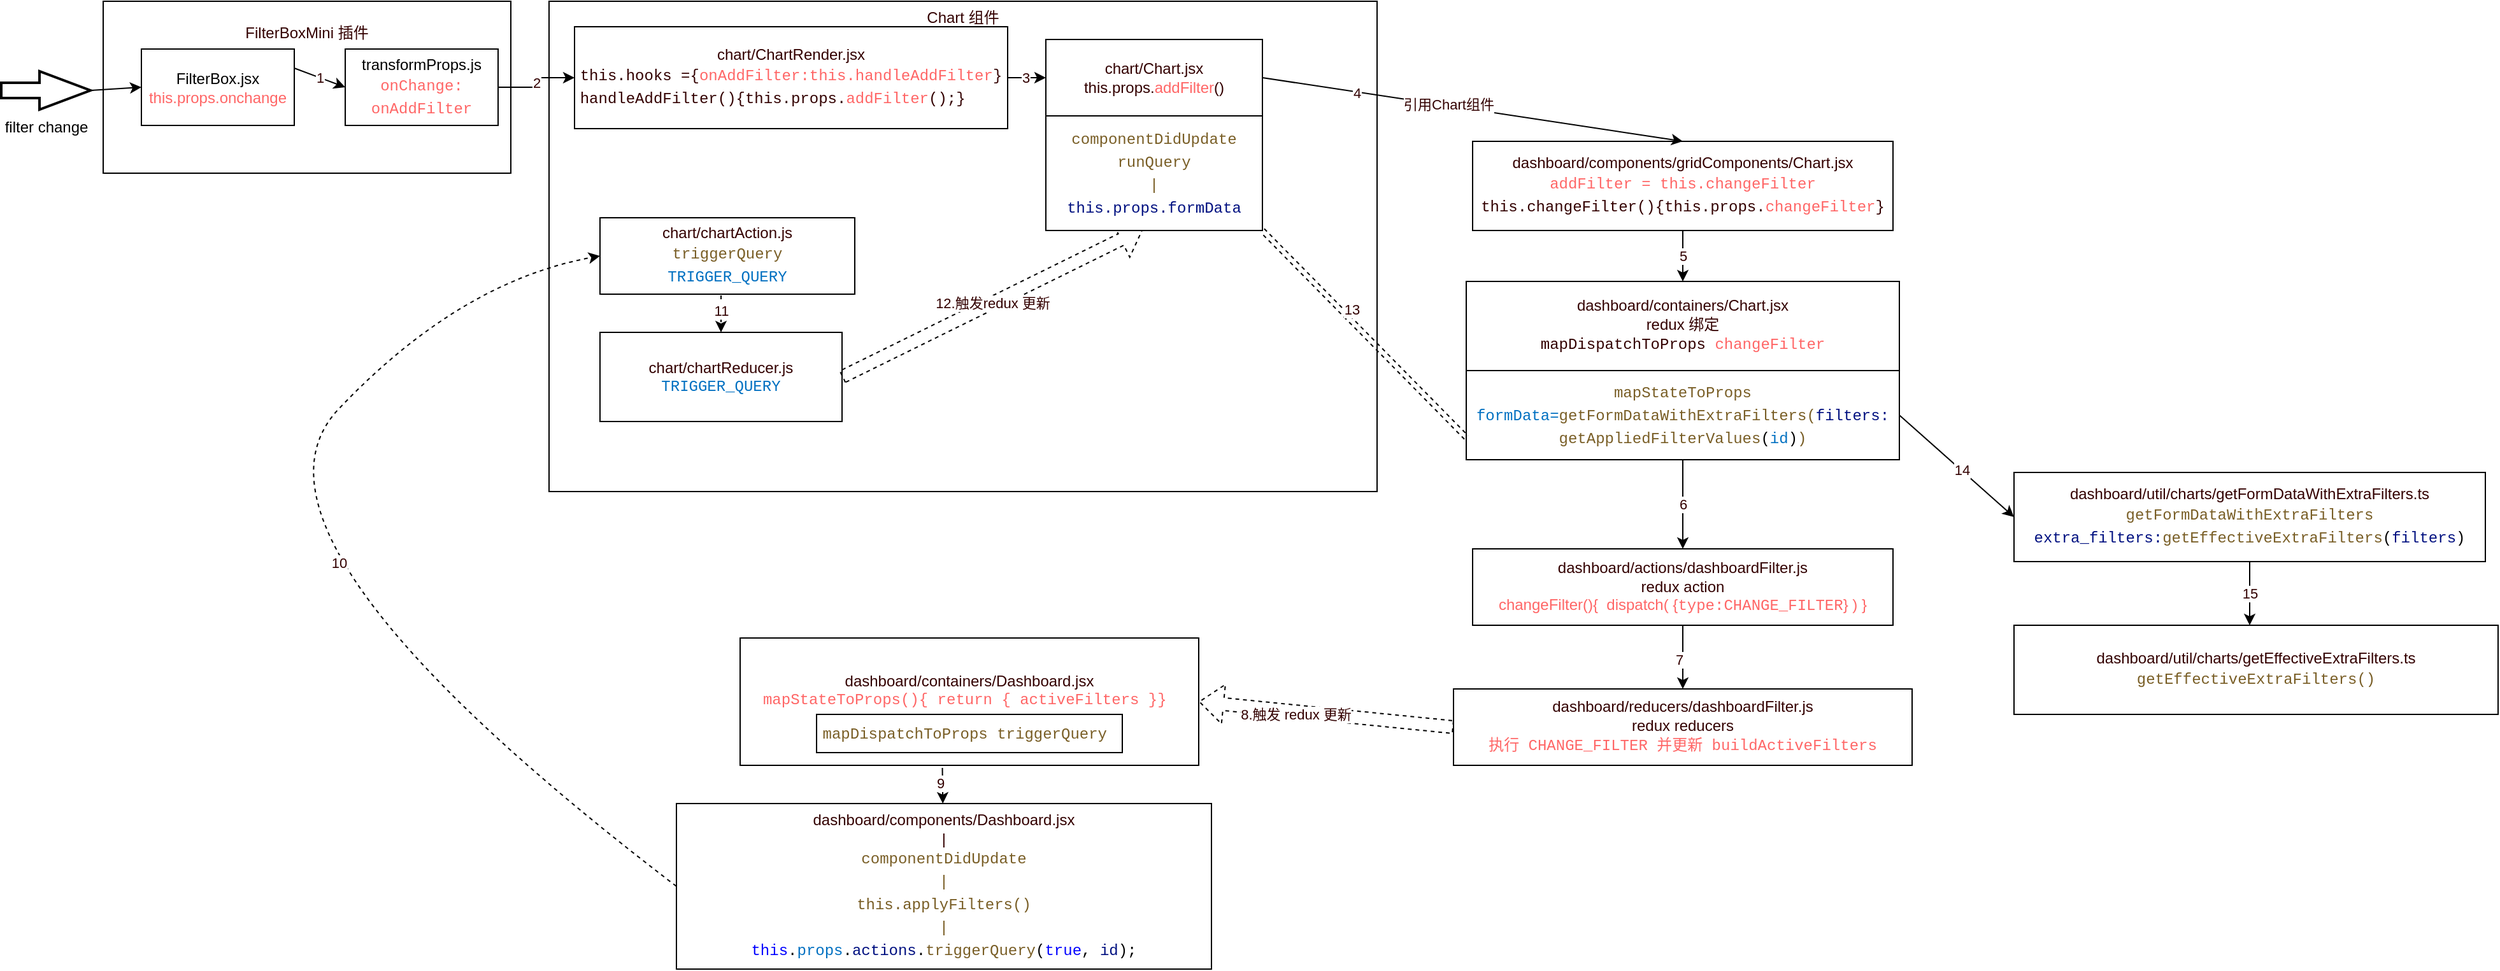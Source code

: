 <mxfile version="16.2.4" type="github">
  <diagram id="1yzQ9n3bX9XZIDNbpLdn" name="Page-1">
    <mxGraphModel dx="1584" dy="882" grid="1" gridSize="10" guides="1" tooltips="1" connect="1" arrows="1" fold="1" page="1" pageScale="1" pageWidth="3300" pageHeight="4681" math="0" shadow="0">
      <root>
        <mxCell id="0" />
        <mxCell id="1" parent="0" />
        <mxCell id="QTsBgi_JLnD7-ttwWDAb-37" value="&lt;font color=&quot;#330000&quot;&gt;Chart 组件&lt;br&gt;&lt;br&gt;&lt;br&gt;&lt;br&gt;&lt;br&gt;&lt;br&gt;&lt;br&gt;&lt;br&gt;&lt;br&gt;&lt;br&gt;&lt;br&gt;&lt;br&gt;&lt;br&gt;&lt;br&gt;&lt;br&gt;&lt;br&gt;&lt;br&gt;&lt;br&gt;&lt;br&gt;&lt;br&gt;&lt;br&gt;&lt;br&gt;&lt;br&gt;&lt;br&gt;&lt;br&gt;&lt;br&gt;&lt;/font&gt;" style="rounded=0;whiteSpace=wrap;html=1;fontColor=#FF6666;" vertex="1" parent="1">
          <mxGeometry x="480" y="50" width="650" height="385" as="geometry" />
        </mxCell>
        <mxCell id="QTsBgi_JLnD7-ttwWDAb-19" value="FilterBoxMini 插件&lt;br&gt;&lt;br&gt;&lt;br&gt;&lt;br&gt;&lt;br&gt;&lt;br&gt;&lt;br&gt;" style="rounded=0;whiteSpace=wrap;html=1;fontColor=#330000;" vertex="1" parent="1">
          <mxGeometry x="130" y="50" width="320" height="135" as="geometry" />
        </mxCell>
        <mxCell id="QTsBgi_JLnD7-ttwWDAb-15" value="2" style="edgeStyle=orthogonalEdgeStyle;rounded=0;orthogonalLoop=1;jettySize=auto;html=1;exitX=1;exitY=0.5;exitDx=0;exitDy=0;fontColor=#330000;" edge="1" parent="1" source="QTsBgi_JLnD7-ttwWDAb-7" target="QTsBgi_JLnD7-ttwWDAb-13">
          <mxGeometry relative="1" as="geometry" />
        </mxCell>
        <mxCell id="QTsBgi_JLnD7-ttwWDAb-3" value="filter change&lt;br&gt;" style="verticalLabelPosition=bottom;verticalAlign=top;html=1;strokeWidth=2;shape=mxgraph.arrows2.arrow;dy=0.6;dx=40;notch=0;" vertex="1" parent="1">
          <mxGeometry x="50" y="105" width="70" height="30" as="geometry" />
        </mxCell>
        <mxCell id="QTsBgi_JLnD7-ttwWDAb-6" value="" style="endArrow=classic;html=1;rounded=0;entryX=0;entryY=0.5;entryDx=0;entryDy=0;" edge="1" parent="1" target="QTsBgi_JLnD7-ttwWDAb-4">
          <mxGeometry width="50" height="50" relative="1" as="geometry">
            <mxPoint x="120" y="120" as="sourcePoint" />
            <mxPoint x="170" y="70" as="targetPoint" />
          </mxGeometry>
        </mxCell>
        <mxCell id="QTsBgi_JLnD7-ttwWDAb-13" value="&lt;font color=&quot;#330000&quot;&gt;chart/ChartRender.jsx&lt;/font&gt;&lt;br&gt;&lt;div style=&quot;background-color: rgb(255 , 255 , 255) ; font-family: &amp;#34;menlo&amp;#34; , &amp;#34;monaco&amp;#34; , &amp;#34;courier new&amp;#34; , monospace ; line-height: 18px&quot;&gt;&lt;div style=&quot;text-align: left&quot;&gt;&lt;font color=&quot;#330000&quot;&gt;this.hooks ={&lt;/font&gt;&lt;span style=&quot;text-align: center&quot;&gt;onAddFilter&lt;/span&gt;&lt;span style=&quot;text-align: center&quot;&gt;:&lt;/span&gt;&lt;span style=&quot;text-align: center&quot;&gt;this&lt;/span&gt;&lt;span style=&quot;text-align: center&quot;&gt;.&lt;/span&gt;&lt;span style=&quot;text-align: center&quot;&gt;handleAddFilter&lt;font color=&quot;#330000&quot;&gt;}&lt;/font&gt;&lt;/span&gt;&lt;/div&gt;&lt;div style=&quot;text-align: left&quot;&gt;&lt;div style=&quot;font-family: &amp;#34;menlo&amp;#34; , &amp;#34;monaco&amp;#34; , &amp;#34;courier new&amp;#34; , monospace ; line-height: 18px&quot;&gt;&lt;font color=&quot;#330000&quot;&gt;handleAddFilter(){this.props.&lt;/font&gt;addFilter&lt;font color=&quot;#330000&quot;&gt;();}&lt;/font&gt;&lt;/div&gt;&lt;/div&gt;&lt;/div&gt;" style="rounded=0;whiteSpace=wrap;html=1;fontColor=#FF6666;" vertex="1" parent="1">
          <mxGeometry x="500" y="70" width="340" height="80" as="geometry" />
        </mxCell>
        <mxCell id="QTsBgi_JLnD7-ttwWDAb-17" value="" style="endArrow=classic;html=1;rounded=0;fontColor=#330000;entryX=0;entryY=0.5;entryDx=0;entryDy=0;exitX=1;exitY=0.5;exitDx=0;exitDy=0;" edge="1" parent="1" source="QTsBgi_JLnD7-ttwWDAb-13" target="QTsBgi_JLnD7-ttwWDAb-16">
          <mxGeometry width="50" height="50" relative="1" as="geometry">
            <mxPoint x="820" y="120" as="sourcePoint" />
            <mxPoint x="870" y="70" as="targetPoint" />
          </mxGeometry>
        </mxCell>
        <mxCell id="QTsBgi_JLnD7-ttwWDAb-81" value="3" style="edgeLabel;html=1;align=center;verticalAlign=middle;resizable=0;points=[];fontColor=#330000;" vertex="1" connectable="0" parent="QTsBgi_JLnD7-ttwWDAb-17">
          <mxGeometry x="-0.082" relative="1" as="geometry">
            <mxPoint as="offset" />
          </mxGeometry>
        </mxCell>
        <mxCell id="QTsBgi_JLnD7-ttwWDAb-27" value="dashboard/components/gridComponents/Chart.jsx&lt;br&gt;&lt;div style=&quot;background-color: rgb(255 , 255 , 255) ; font-family: &amp;#34;menlo&amp;#34; , &amp;#34;monaco&amp;#34; , &amp;#34;courier new&amp;#34; , monospace ; line-height: 18px&quot;&gt;&lt;font color=&quot;#ff6666&quot;&gt; addFilter =&amp;nbsp;this.changeFilter&lt;/font&gt;&lt;/div&gt;&lt;div style=&quot;background-color: rgb(255 , 255 , 255) ; font-family: &amp;#34;menlo&amp;#34; , &amp;#34;monaco&amp;#34; , &amp;#34;courier new&amp;#34; , monospace ; line-height: 18px&quot;&gt;this.changeFilter(){this.props.&lt;font color=&quot;#ff6666&quot;&gt;changeFilter&lt;/font&gt;}&lt;/div&gt;" style="rounded=0;whiteSpace=wrap;html=1;fontColor=#330000;align=center;" vertex="1" parent="1">
          <mxGeometry x="1205" y="160" width="330" height="70" as="geometry" />
        </mxCell>
        <mxCell id="QTsBgi_JLnD7-ttwWDAb-28" value="" style="endArrow=classic;html=1;rounded=0;fontColor=#330000;exitX=1;exitY=0.5;exitDx=0;exitDy=0;entryX=0.5;entryY=0;entryDx=0;entryDy=0;" edge="1" parent="1" source="QTsBgi_JLnD7-ttwWDAb-16" target="QTsBgi_JLnD7-ttwWDAb-27">
          <mxGeometry width="50" height="50" relative="1" as="geometry">
            <mxPoint x="1020" y="155" as="sourcePoint" />
            <mxPoint x="1050" y="200" as="targetPoint" />
          </mxGeometry>
        </mxCell>
        <mxCell id="QTsBgi_JLnD7-ttwWDAb-63" value="引用Chart组件" style="edgeLabel;html=1;align=center;verticalAlign=middle;resizable=0;points=[];fontColor=#330000;" vertex="1" connectable="0" parent="QTsBgi_JLnD7-ttwWDAb-28">
          <mxGeometry x="-0.117" y="1" relative="1" as="geometry">
            <mxPoint as="offset" />
          </mxGeometry>
        </mxCell>
        <mxCell id="QTsBgi_JLnD7-ttwWDAb-82" value="4" style="edgeLabel;html=1;align=center;verticalAlign=middle;resizable=0;points=[];fontColor=#330000;" vertex="1" connectable="0" parent="QTsBgi_JLnD7-ttwWDAb-28">
          <mxGeometry x="-0.552" y="-1" relative="1" as="geometry">
            <mxPoint as="offset" />
          </mxGeometry>
        </mxCell>
        <mxCell id="QTsBgi_JLnD7-ttwWDAb-30" value="5" style="endArrow=classic;html=1;rounded=0;fontColor=#330000;exitX=0.5;exitY=1;exitDx=0;exitDy=0;entryX=0.5;entryY=0;entryDx=0;entryDy=0;" edge="1" parent="1" source="QTsBgi_JLnD7-ttwWDAb-27" target="QTsBgi_JLnD7-ttwWDAb-29">
          <mxGeometry width="50" height="50" relative="1" as="geometry">
            <mxPoint x="915" y="310" as="sourcePoint" />
            <mxPoint x="965" y="260" as="targetPoint" />
          </mxGeometry>
        </mxCell>
        <mxCell id="QTsBgi_JLnD7-ttwWDAb-35" style="edgeStyle=orthogonalEdgeStyle;rounded=0;orthogonalLoop=1;jettySize=auto;html=1;exitX=0.5;exitY=1;exitDx=0;exitDy=0;fontColor=#FF6666;" edge="1" parent="1" source="QTsBgi_JLnD7-ttwWDAb-31" target="QTsBgi_JLnD7-ttwWDAb-33">
          <mxGeometry relative="1" as="geometry" />
        </mxCell>
        <mxCell id="QTsBgi_JLnD7-ttwWDAb-83" value="7" style="edgeLabel;html=1;align=center;verticalAlign=middle;resizable=0;points=[];fontColor=#330000;" vertex="1" connectable="0" parent="QTsBgi_JLnD7-ttwWDAb-35">
          <mxGeometry x="0.076" y="-3" relative="1" as="geometry">
            <mxPoint as="offset" />
          </mxGeometry>
        </mxCell>
        <mxCell id="QTsBgi_JLnD7-ttwWDAb-31" value="dashboard/actions/dashboardFilter.js&lt;br&gt;redux action&lt;br&gt;&lt;font color=&quot;#ff6666&quot;&gt;changeFilter(){&amp;nbsp; dispatch( {&lt;span style=&quot;font-family: &amp;#34;menlo&amp;#34; , &amp;#34;monaco&amp;#34; , &amp;#34;courier new&amp;#34; , monospace&quot;&gt;type&lt;/span&gt;&lt;span style=&quot;font-family: &amp;#34;menlo&amp;#34; , &amp;#34;monaco&amp;#34; , &amp;#34;courier new&amp;#34; , monospace&quot;&gt;:&lt;/span&gt;&lt;span style=&quot;font-family: &amp;#34;menlo&amp;#34; , &amp;#34;monaco&amp;#34; , &amp;#34;courier new&amp;#34; , monospace&quot;&gt;CHANGE_FILTER&lt;/span&gt;} ) }&lt;/font&gt;" style="rounded=0;whiteSpace=wrap;html=1;fontColor=#330000;" vertex="1" parent="1">
          <mxGeometry x="1205" y="480" width="330" height="60" as="geometry" />
        </mxCell>
        <mxCell id="QTsBgi_JLnD7-ttwWDAb-32" value="6" style="endArrow=classic;html=1;rounded=0;fontColor=#330000;exitX=0.5;exitY=1;exitDx=0;exitDy=0;entryX=0.5;entryY=0;entryDx=0;entryDy=0;" edge="1" parent="1" source="QTsBgi_JLnD7-ttwWDAb-64" target="QTsBgi_JLnD7-ttwWDAb-31">
          <mxGeometry width="50" height="50" relative="1" as="geometry">
            <mxPoint x="915" y="430" as="sourcePoint" />
            <mxPoint x="1365" y="380" as="targetPoint" />
          </mxGeometry>
        </mxCell>
        <mxCell id="QTsBgi_JLnD7-ttwWDAb-33" value="dashboard/reducers/dashboardFilter.js&lt;br&gt;redux reducers&lt;br&gt;&lt;div style=&quot;background-color: rgb(255 , 255 , 255) ; font-family: &amp;#34;menlo&amp;#34; , &amp;#34;monaco&amp;#34; , &amp;#34;courier new&amp;#34; , monospace ; line-height: 18px&quot;&gt;&lt;font color=&quot;#ff6666&quot;&gt;执行 CHANGE_FILTER 并更新&amp;nbsp;buildActiveFilters&lt;/font&gt;&lt;/div&gt;" style="rounded=0;whiteSpace=wrap;html=1;fontColor=#330000;" vertex="1" parent="1">
          <mxGeometry x="1190" y="590" width="360" height="60" as="geometry" />
        </mxCell>
        <mxCell id="QTsBgi_JLnD7-ttwWDAb-9" value="&lt;font color=&quot;#330000&quot;&gt;1&lt;/font&gt;" style="endArrow=classic;html=1;rounded=0;fontColor=#FF6666;entryX=0;entryY=0.5;entryDx=0;entryDy=0;" edge="1" parent="1" target="QTsBgi_JLnD7-ttwWDAb-7">
          <mxGeometry width="50" height="50" relative="1" as="geometry">
            <mxPoint x="280" y="102.5" as="sourcePoint" />
            <mxPoint x="330" y="52.5" as="targetPoint" />
          </mxGeometry>
        </mxCell>
        <mxCell id="QTsBgi_JLnD7-ttwWDAb-4" value="FilterBox.jsx&lt;br&gt;&lt;font color=&quot;#ff6666&quot;&gt;this.props.onchange&lt;/font&gt;" style="rounded=0;whiteSpace=wrap;html=1;" vertex="1" parent="1">
          <mxGeometry x="160" y="87.5" width="120" height="60" as="geometry" />
        </mxCell>
        <mxCell id="QTsBgi_JLnD7-ttwWDAb-7" value="transformProps.js&lt;br&gt;&lt;div style=&quot;background-color: rgb(255 , 255 , 255) ; font-family: &amp;#34;menlo&amp;#34; , &amp;#34;monaco&amp;#34; , &amp;#34;courier new&amp;#34; , monospace ; line-height: 18px&quot;&gt;&lt;font color=&quot;#ff6666&quot;&gt;onChange: onAddFilter&lt;/font&gt;&lt;/div&gt;" style="rounded=0;whiteSpace=wrap;html=1;" vertex="1" parent="1">
          <mxGeometry x="320" y="87.5" width="120" height="60" as="geometry" />
        </mxCell>
        <mxCell id="QTsBgi_JLnD7-ttwWDAb-43" value="" style="shape=flexArrow;endArrow=classic;html=1;rounded=0;fontColor=#FF6666;exitX=0;exitY=0.5;exitDx=0;exitDy=0;entryX=1;entryY=0.5;entryDx=0;entryDy=0;dashed=1;" edge="1" parent="1" source="QTsBgi_JLnD7-ttwWDAb-33" target="QTsBgi_JLnD7-ttwWDAb-42">
          <mxGeometry width="50" height="50" relative="1" as="geometry">
            <mxPoint x="660" y="410" as="sourcePoint" />
            <mxPoint x="710" y="360" as="targetPoint" />
          </mxGeometry>
        </mxCell>
        <mxCell id="QTsBgi_JLnD7-ttwWDAb-44" value="8.触发 redux 更新" style="edgeLabel;html=1;align=center;verticalAlign=middle;resizable=0;points=[];fontColor=#330000;" vertex="1" connectable="0" parent="QTsBgi_JLnD7-ttwWDAb-43">
          <mxGeometry x="0.24" y="1" relative="1" as="geometry">
            <mxPoint y="1" as="offset" />
          </mxGeometry>
        </mxCell>
        <mxCell id="QTsBgi_JLnD7-ttwWDAb-46" value="&lt;font color=&quot;#330000&quot;&gt;dashboard/components/Dashboard.jsx&lt;br&gt;|&lt;br&gt;&lt;/font&gt;&lt;div style=&quot;color: rgb(0 , 0 , 0) ; background-color: rgb(255 , 255 , 255) ; font-family: &amp;#34;menlo&amp;#34; , &amp;#34;monaco&amp;#34; , &amp;#34;courier new&amp;#34; , monospace ; line-height: 18px&quot;&gt;&lt;span style=&quot;color: #795e26&quot;&gt;componentDidUpdate&lt;/span&gt;&lt;/div&gt;&lt;div style=&quot;background-color: rgb(255 , 255 , 255) ; font-family: &amp;#34;menlo&amp;#34; , &amp;#34;monaco&amp;#34; , &amp;#34;courier new&amp;#34; , monospace ; line-height: 18px&quot;&gt;&lt;font color=&quot;#795e26&quot;&gt;|&lt;/font&gt;&lt;/div&gt;&lt;div style=&quot;color: rgb(0 , 0 , 0) ; background-color: rgb(255 , 255 , 255) ; font-family: &amp;#34;menlo&amp;#34; , &amp;#34;monaco&amp;#34; , &amp;#34;courier new&amp;#34; , monospace ; line-height: 18px&quot;&gt;&lt;span style=&quot;color: #795e26&quot;&gt;this.applyFilters()&lt;/span&gt;&lt;/div&gt;&lt;div style=&quot;color: rgb(0 , 0 , 0) ; background-color: rgb(255 , 255 , 255) ; font-family: &amp;#34;menlo&amp;#34; , &amp;#34;monaco&amp;#34; , &amp;#34;courier new&amp;#34; , monospace ; line-height: 18px&quot;&gt;&lt;span style=&quot;color: #795e26&quot;&gt;|&lt;/span&gt;&lt;/div&gt;&lt;div style=&quot;color: rgb(0 , 0 , 0) ; background-color: rgb(255 , 255 , 255) ; font-family: &amp;#34;menlo&amp;#34; , &amp;#34;monaco&amp;#34; , &amp;#34;courier new&amp;#34; , monospace ; line-height: 18px&quot;&gt;&lt;div style=&quot;font-family: &amp;#34;menlo&amp;#34; , &amp;#34;monaco&amp;#34; , &amp;#34;courier new&amp;#34; , monospace ; line-height: 18px&quot;&gt;&lt;span style=&quot;color: #0000ff&quot;&gt;this&lt;/span&gt;.&lt;span style=&quot;color: #0070c1&quot;&gt;props&lt;/span&gt;.&lt;span style=&quot;color: #001080&quot;&gt;actions&lt;/span&gt;.&lt;span style=&quot;color: #795e26&quot;&gt;triggerQuery&lt;/span&gt;(&lt;span style=&quot;color: #0000ff&quot;&gt;true&lt;/span&gt;, &lt;span style=&quot;color: #001080&quot;&gt;id&lt;/span&gt;);&lt;/div&gt;&lt;/div&gt;" style="rounded=0;whiteSpace=wrap;html=1;fontColor=#FF6666;" vertex="1" parent="1">
          <mxGeometry x="580" y="680" width="420" height="130" as="geometry" />
        </mxCell>
        <mxCell id="QTsBgi_JLnD7-ttwWDAb-47" value="" style="endArrow=classic;html=1;rounded=0;fontColor=#330000;exitX=0.441;exitY=1.02;exitDx=0;exitDy=0;exitPerimeter=0;" edge="1" parent="1" source="QTsBgi_JLnD7-ttwWDAb-42" target="QTsBgi_JLnD7-ttwWDAb-46">
          <mxGeometry width="50" height="50" relative="1" as="geometry">
            <mxPoint x="980" y="660" as="sourcePoint" />
            <mxPoint x="1030" y="610" as="targetPoint" />
          </mxGeometry>
        </mxCell>
        <mxCell id="QTsBgi_JLnD7-ttwWDAb-85" value="9" style="edgeLabel;html=1;align=center;verticalAlign=middle;resizable=0;points=[];fontColor=#330000;" vertex="1" connectable="0" parent="QTsBgi_JLnD7-ttwWDAb-47">
          <mxGeometry x="-0.176" y="-2" relative="1" as="geometry">
            <mxPoint as="offset" />
          </mxGeometry>
        </mxCell>
        <mxCell id="QTsBgi_JLnD7-ttwWDAb-50" value="" style="group" vertex="1" connectable="0" parent="1">
          <mxGeometry x="630" y="550" width="360" height="100" as="geometry" />
        </mxCell>
        <mxCell id="QTsBgi_JLnD7-ttwWDAb-42" value="&lt;div&gt;&lt;span style=&quot;color: rgb(51 , 0 , 0)&quot;&gt;dashboard/containers/Dashboard.jsx&lt;/span&gt;&lt;/div&gt;&lt;span style=&quot;background-color: rgb(255 , 255 , 255) ; font-family: &amp;#34;menlo&amp;#34; , &amp;#34;monaco&amp;#34; , &amp;#34;courier new&amp;#34; , monospace&quot;&gt;&lt;div&gt;mapStateToProps(){ return {&amp;nbsp;activeFilters }}&amp;nbsp;&lt;/div&gt;&lt;div&gt;&lt;div style=&quot;color: rgb(0 , 0 , 0) ; font-family: &amp;#34;menlo&amp;#34; , &amp;#34;monaco&amp;#34; , &amp;#34;courier new&amp;#34; , monospace ; line-height: 18px&quot;&gt;&lt;br&gt;&lt;/div&gt;&lt;/div&gt;&lt;/span&gt;" style="rounded=0;whiteSpace=wrap;html=1;fontColor=#FF6666;align=center;" vertex="1" parent="QTsBgi_JLnD7-ttwWDAb-50">
          <mxGeometry width="360" height="100" as="geometry" />
        </mxCell>
        <mxCell id="QTsBgi_JLnD7-ttwWDAb-48" value="&lt;span style=&quot;font-family: &amp;#34;menlo&amp;#34; , &amp;#34;monaco&amp;#34; , &amp;#34;courier new&amp;#34; , monospace ; background-color: rgb(255 , 255 , 255) ; color: rgb(121 , 94 , 38)&quot;&gt;mapDispatchToProps&amp;nbsp;&lt;/span&gt;&lt;span style=&quot;font-family: &amp;#34;menlo&amp;#34; , &amp;#34;monaco&amp;#34; , &amp;#34;courier new&amp;#34; , monospace ; background-color: rgb(255 , 255 , 255) ; color: rgb(121 , 94 , 38)&quot;&gt;triggerQuery&lt;/span&gt;&lt;span style=&quot;font-family: &amp;#34;menlo&amp;#34; , &amp;#34;monaco&amp;#34; , &amp;#34;courier new&amp;#34; , monospace ; background-color: rgb(255 , 255 , 255) ; color: rgb(121 , 94 , 38)&quot;&gt;&amp;nbsp;&lt;/span&gt;" style="rounded=0;whiteSpace=wrap;html=1;fontColor=#330000;" vertex="1" parent="QTsBgi_JLnD7-ttwWDAb-50">
          <mxGeometry x="60" y="60" width="240" height="30" as="geometry" />
        </mxCell>
        <mxCell id="QTsBgi_JLnD7-ttwWDAb-58" value="11" style="edgeStyle=orthogonalEdgeStyle;rounded=0;orthogonalLoop=1;jettySize=auto;html=1;exitX=0.5;exitY=1;exitDx=0;exitDy=0;entryX=0.5;entryY=0;entryDx=0;entryDy=0;dashed=1;fontColor=#330000;" edge="1" parent="1" source="QTsBgi_JLnD7-ttwWDAb-53" target="QTsBgi_JLnD7-ttwWDAb-54">
          <mxGeometry relative="1" as="geometry" />
        </mxCell>
        <mxCell id="QTsBgi_JLnD7-ttwWDAb-53" value="chart/chartAction.js&lt;br&gt;&lt;div style=&quot;color: rgb(0 , 0 , 0) ; background-color: rgb(255 , 255 , 255) ; font-family: &amp;#34;menlo&amp;#34; , &amp;#34;monaco&amp;#34; , &amp;#34;courier new&amp;#34; , monospace ; line-height: 18px&quot;&gt;&lt;span style=&quot;color: #795e26&quot;&gt;triggerQuery&lt;/span&gt;&lt;/div&gt;&lt;div style=&quot;color: rgb(0 , 0 , 0) ; background-color: rgb(255 , 255 , 255) ; font-family: &amp;#34;menlo&amp;#34; , &amp;#34;monaco&amp;#34; , &amp;#34;courier new&amp;#34; , monospace ; line-height: 18px&quot;&gt;&lt;div style=&quot;font-family: &amp;#34;menlo&amp;#34; , &amp;#34;monaco&amp;#34; , &amp;#34;courier new&amp;#34; , monospace ; line-height: 18px&quot;&gt;&lt;span style=&quot;color: #0070c1&quot;&gt;TRIGGER_QUERY&lt;/span&gt;&lt;/div&gt;&lt;/div&gt;" style="rounded=0;whiteSpace=wrap;html=1;fontColor=#330000;" vertex="1" parent="1">
          <mxGeometry x="520" y="220" width="200" height="60" as="geometry" />
        </mxCell>
        <mxCell id="QTsBgi_JLnD7-ttwWDAb-54" value="chart/chartReducer.js&lt;br&gt;&lt;span style=&quot;color: rgb(0 , 112 , 193) ; font-family: &amp;#34;menlo&amp;#34; , &amp;#34;monaco&amp;#34; , &amp;#34;courier new&amp;#34; , monospace ; background-color: rgb(255 , 255 , 255)&quot;&gt;TRIGGER_QUERY&lt;/span&gt;" style="rounded=0;whiteSpace=wrap;html=1;fontColor=#330000;" vertex="1" parent="1">
          <mxGeometry x="520" y="310" width="190" height="70" as="geometry" />
        </mxCell>
        <mxCell id="QTsBgi_JLnD7-ttwWDAb-56" value="" style="curved=1;endArrow=classic;html=1;rounded=0;dashed=1;fontColor=#330000;exitX=0;exitY=0.5;exitDx=0;exitDy=0;entryX=0;entryY=0.5;entryDx=0;entryDy=0;" edge="1" parent="1" source="QTsBgi_JLnD7-ttwWDAb-46" target="QTsBgi_JLnD7-ttwWDAb-53">
          <mxGeometry width="50" height="50" relative="1" as="geometry">
            <mxPoint x="840" y="470" as="sourcePoint" />
            <mxPoint x="890" y="420" as="targetPoint" />
            <Array as="points">
              <mxPoint x="220" y="470" />
              <mxPoint x="410" y="270" />
            </Array>
          </mxGeometry>
        </mxCell>
        <mxCell id="QTsBgi_JLnD7-ttwWDAb-86" value="10" style="edgeLabel;html=1;align=center;verticalAlign=middle;resizable=0;points=[];fontColor=#330000;" vertex="1" connectable="0" parent="QTsBgi_JLnD7-ttwWDAb-56">
          <mxGeometry x="-0.133" y="-41" relative="1" as="geometry">
            <mxPoint as="offset" />
          </mxGeometry>
        </mxCell>
        <mxCell id="QTsBgi_JLnD7-ttwWDAb-59" value="12.触发redux 更新" style="shape=flexArrow;endArrow=classic;html=1;rounded=0;dashed=1;fontColor=#330000;entryX=0.45;entryY=0.983;entryDx=0;entryDy=0;exitX=1;exitY=0.5;exitDx=0;exitDy=0;entryPerimeter=0;" edge="1" parent="1" source="QTsBgi_JLnD7-ttwWDAb-54" target="QTsBgi_JLnD7-ttwWDAb-60">
          <mxGeometry width="50" height="50" relative="1" as="geometry">
            <mxPoint x="840" y="410" as="sourcePoint" />
            <mxPoint x="890" y="360" as="targetPoint" />
          </mxGeometry>
        </mxCell>
        <mxCell id="QTsBgi_JLnD7-ttwWDAb-65" value="" style="group" vertex="1" connectable="0" parent="1">
          <mxGeometry x="870" y="80" width="170" height="150" as="geometry" />
        </mxCell>
        <mxCell id="QTsBgi_JLnD7-ttwWDAb-16" value="chart/Chart.jsx&lt;br&gt;this.props.&lt;font color=&quot;#ff6666&quot;&gt;addFilter&lt;/font&gt;()" style="rounded=0;whiteSpace=wrap;html=1;fontColor=#330000;" vertex="1" parent="QTsBgi_JLnD7-ttwWDAb-65">
          <mxGeometry width="170" height="60" as="geometry" />
        </mxCell>
        <mxCell id="QTsBgi_JLnD7-ttwWDAb-60" value="&lt;div style=&quot;color: rgb(0 , 0 , 0) ; background-color: rgb(255 , 255 , 255) ; font-family: &amp;#34;menlo&amp;#34; , &amp;#34;monaco&amp;#34; , &amp;#34;courier new&amp;#34; , monospace ; line-height: 18px&quot;&gt;&lt;span style=&quot;color: #795e26&quot;&gt;componentDidUpdate&lt;/span&gt;&lt;/div&gt;&lt;div style=&quot;color: rgb(0 , 0 , 0) ; background-color: rgb(255 , 255 , 255) ; font-family: &amp;#34;menlo&amp;#34; , &amp;#34;monaco&amp;#34; , &amp;#34;courier new&amp;#34; , monospace ; line-height: 18px&quot;&gt;&lt;div style=&quot;font-family: &amp;#34;menlo&amp;#34; , &amp;#34;monaco&amp;#34; , &amp;#34;courier new&amp;#34; , monospace ; line-height: 18px&quot;&gt;&lt;span style=&quot;color: #795e26&quot;&gt;runQuery&lt;/span&gt;&lt;/div&gt;&lt;div style=&quot;font-family: &amp;#34;menlo&amp;#34; , &amp;#34;monaco&amp;#34; , &amp;#34;courier new&amp;#34; , monospace ; line-height: 18px&quot;&gt;&lt;span style=&quot;color: #795e26&quot;&gt;|&lt;/span&gt;&lt;/div&gt;&lt;div style=&quot;font-family: &amp;#34;menlo&amp;#34; , &amp;#34;monaco&amp;#34; , &amp;#34;courier new&amp;#34; , monospace ; line-height: 18px&quot;&gt;&lt;div style=&quot;font-family: &amp;#34;menlo&amp;#34; , &amp;#34;monaco&amp;#34; , &amp;#34;courier new&amp;#34; , monospace ; line-height: 18px&quot;&gt;&lt;span style=&quot;color: #001080&quot;&gt;this.props.formData&lt;/span&gt;&lt;/div&gt;&lt;/div&gt;&lt;/div&gt;" style="rounded=0;whiteSpace=wrap;html=1;fontColor=#330000;" vertex="1" parent="QTsBgi_JLnD7-ttwWDAb-65">
          <mxGeometry y="60" width="170" height="90" as="geometry" />
        </mxCell>
        <mxCell id="QTsBgi_JLnD7-ttwWDAb-68" value="" style="group" vertex="1" connectable="0" parent="1">
          <mxGeometry x="1200" y="270" width="340" height="140" as="geometry" />
        </mxCell>
        <mxCell id="QTsBgi_JLnD7-ttwWDAb-29" value="dashboard/containers/Chart.jsx&lt;br&gt;redux 绑定&lt;br&gt;&lt;div style=&quot;background-color: rgb(255 , 255 , 255) ; font-family: &amp;#34;menlo&amp;#34; , &amp;#34;monaco&amp;#34; , &amp;#34;courier new&amp;#34; , monospace ; line-height: 18px&quot;&gt;mapDispatchToProps&lt;span style=&quot;color: rgb(121 , 94 , 38)&quot;&gt;&amp;nbsp;&lt;/span&gt;&lt;span style=&quot;font-family: &amp;#34;menlo&amp;#34; , &amp;#34;monaco&amp;#34; , &amp;#34;courier new&amp;#34; , monospace&quot;&gt;&lt;font color=&quot;#ff6666&quot;&gt;changeFilter&lt;/font&gt;&lt;/span&gt;&lt;/div&gt;" style="rounded=0;whiteSpace=wrap;html=1;fontColor=#330000;" vertex="1" parent="QTsBgi_JLnD7-ttwWDAb-68">
          <mxGeometry width="340" height="70" as="geometry" />
        </mxCell>
        <mxCell id="QTsBgi_JLnD7-ttwWDAb-64" value="&lt;div style=&quot;color: rgb(0 , 0 , 0) ; background-color: rgb(255 , 255 , 255) ; font-family: &amp;#34;menlo&amp;#34; , &amp;#34;monaco&amp;#34; , &amp;#34;courier new&amp;#34; , monospace ; line-height: 18px&quot;&gt;&lt;div style=&quot;font-family: &amp;#34;menlo&amp;#34; , &amp;#34;monaco&amp;#34; , &amp;#34;courier new&amp;#34; , monospace ; line-height: 18px&quot;&gt;&lt;span style=&quot;color: #795e26&quot;&gt;mapStateToProps&lt;/span&gt;&lt;/div&gt;&lt;/div&gt;&lt;div style=&quot;color: rgb(0 , 0 , 0) ; background-color: rgb(255 , 255 , 255) ; font-family: &amp;#34;menlo&amp;#34; , &amp;#34;monaco&amp;#34; , &amp;#34;courier new&amp;#34; , monospace ; line-height: 18px&quot;&gt;&lt;span style=&quot;color: rgb(0 , 112 , 193) ; font-family: &amp;#34;menlo&amp;#34; , &amp;#34;monaco&amp;#34; , &amp;#34;courier new&amp;#34; , monospace&quot;&gt;formData=&lt;/span&gt;&lt;span style=&quot;color: #795e26&quot;&gt;getFormDataWithExtraFilters(&lt;/span&gt;&lt;span style=&quot;font-family: &amp;#34;menlo&amp;#34; , &amp;#34;monaco&amp;#34; , &amp;#34;courier new&amp;#34; , monospace ; color: rgb(0 , 16 , 128)&quot;&gt;filters&lt;/span&gt;&lt;span style=&quot;font-family: &amp;#34;menlo&amp;#34; , &amp;#34;monaco&amp;#34; , &amp;#34;courier new&amp;#34; , monospace ; color: rgb(0 , 16 , 128)&quot;&gt;:&lt;/span&gt;&lt;span style=&quot;font-family: &amp;#34;menlo&amp;#34; , &amp;#34;monaco&amp;#34; , &amp;#34;courier new&amp;#34; , monospace&quot;&gt; &lt;/span&gt;&lt;span style=&quot;font-family: &amp;#34;menlo&amp;#34; , &amp;#34;monaco&amp;#34; , &amp;#34;courier new&amp;#34; , monospace ; color: rgb(121 , 94 , 38)&quot;&gt;getAppliedFilterValues&lt;/span&gt;&lt;span style=&quot;font-family: &amp;#34;menlo&amp;#34; , &amp;#34;monaco&amp;#34; , &amp;#34;courier new&amp;#34; , monospace&quot;&gt;(&lt;/span&gt;&lt;span style=&quot;font-family: &amp;#34;menlo&amp;#34; , &amp;#34;monaco&amp;#34; , &amp;#34;courier new&amp;#34; , monospace ; color: rgb(0 , 112 , 193)&quot;&gt;id&lt;/span&gt;&lt;span style=&quot;font-family: &amp;#34;menlo&amp;#34; , &amp;#34;monaco&amp;#34; , &amp;#34;courier new&amp;#34; , monospace&quot;&gt;)&lt;/span&gt;&lt;span style=&quot;color: rgb(121 , 94 , 38)&quot;&gt;)&lt;/span&gt;&lt;/div&gt;" style="rounded=0;whiteSpace=wrap;html=1;fontColor=#330000;" vertex="1" parent="QTsBgi_JLnD7-ttwWDAb-68">
          <mxGeometry y="70" width="340" height="70" as="geometry" />
        </mxCell>
        <mxCell id="QTsBgi_JLnD7-ttwWDAb-70" value="" style="shape=link;endArrow=classic;startArrow=classic;html=1;rounded=0;fontColor=#330000;exitX=1;exitY=1;exitDx=0;exitDy=0;entryX=0;entryY=0.75;entryDx=0;entryDy=0;dashed=1;" edge="1" parent="1" source="QTsBgi_JLnD7-ttwWDAb-60" target="QTsBgi_JLnD7-ttwWDAb-64">
          <mxGeometry width="100" height="100" relative="1" as="geometry">
            <mxPoint x="1160" y="400" as="sourcePoint" />
            <mxPoint x="1260" y="300" as="targetPoint" />
          </mxGeometry>
        </mxCell>
        <mxCell id="QTsBgi_JLnD7-ttwWDAb-88" value="13" style="edgeLabel;html=1;align=center;verticalAlign=middle;resizable=0;points=[];fontColor=#330000;" vertex="1" connectable="0" parent="QTsBgi_JLnD7-ttwWDAb-70">
          <mxGeometry x="-0.176" y="6" relative="1" as="geometry">
            <mxPoint y="-1" as="offset" />
          </mxGeometry>
        </mxCell>
        <mxCell id="QTsBgi_JLnD7-ttwWDAb-71" value="dashboard/util/charts/getFormDataWithExtraFilters.ts&lt;br&gt;&lt;div style=&quot;color: rgb(0 , 0 , 0) ; background-color: rgb(255 , 255 , 255) ; font-family: &amp;#34;menlo&amp;#34; , &amp;#34;monaco&amp;#34; , &amp;#34;courier new&amp;#34; , monospace ; line-height: 18px&quot;&gt;&lt;span style=&quot;color: #795e26&quot;&gt;getFormDataWithExtraFilters&lt;/span&gt;&lt;/div&gt;&lt;div style=&quot;color: rgb(0 , 0 , 0) ; background-color: rgb(255 , 255 , 255) ; font-family: &amp;#34;menlo&amp;#34; , &amp;#34;monaco&amp;#34; , &amp;#34;courier new&amp;#34; , monospace ; line-height: 18px&quot;&gt;&lt;div style=&quot;line-height: 18px&quot;&gt;&lt;span style=&quot;color: #001080&quot;&gt;extra_filters&lt;/span&gt;&lt;span style=&quot;color: #001080&quot;&gt;:&lt;/span&gt;&lt;span style=&quot;color: #795e26&quot;&gt;getEffectiveExtraFilters&lt;/span&gt;(&lt;span style=&quot;color: #001080&quot;&gt;filters&lt;/span&gt;)&lt;/div&gt;&lt;/div&gt;" style="rounded=0;whiteSpace=wrap;html=1;fontColor=#330000;" vertex="1" parent="1">
          <mxGeometry x="1630" y="420" width="370" height="70" as="geometry" />
        </mxCell>
        <mxCell id="QTsBgi_JLnD7-ttwWDAb-72" value="&lt;span&gt;dashboard/util/charts/getEffectiveExtraFilters.ts&lt;br&gt;&lt;/span&gt;&lt;div style=&quot;color: rgb(0 , 0 , 0) ; background-color: rgb(255 , 255 , 255) ; font-family: &amp;#34;menlo&amp;#34; , &amp;#34;monaco&amp;#34; , &amp;#34;courier new&amp;#34; , monospace ; line-height: 18px&quot;&gt;&lt;span style=&quot;color: #795e26&quot;&gt;getEffectiveExtraFilters()&lt;/span&gt;&lt;/div&gt;" style="rounded=0;whiteSpace=wrap;html=1;fontColor=#330000;" vertex="1" parent="1">
          <mxGeometry x="1630" y="540" width="380" height="70" as="geometry" />
        </mxCell>
        <mxCell id="QTsBgi_JLnD7-ttwWDAb-75" value="" style="endArrow=classic;html=1;rounded=0;fontColor=#330000;entryX=0;entryY=0.5;entryDx=0;entryDy=0;exitX=1;exitY=0.5;exitDx=0;exitDy=0;" edge="1" parent="1" source="QTsBgi_JLnD7-ttwWDAb-64" target="QTsBgi_JLnD7-ttwWDAb-71">
          <mxGeometry width="50" height="50" relative="1" as="geometry">
            <mxPoint x="1540" y="380" as="sourcePoint" />
            <mxPoint x="1590" y="330" as="targetPoint" />
          </mxGeometry>
        </mxCell>
        <mxCell id="QTsBgi_JLnD7-ttwWDAb-89" value="14" style="edgeLabel;html=1;align=center;verticalAlign=middle;resizable=0;points=[];fontColor=#330000;" vertex="1" connectable="0" parent="QTsBgi_JLnD7-ttwWDAb-75">
          <mxGeometry x="0.061" y="1" relative="1" as="geometry">
            <mxPoint y="1" as="offset" />
          </mxGeometry>
        </mxCell>
        <mxCell id="QTsBgi_JLnD7-ttwWDAb-77" value="15" style="endArrow=classic;html=1;rounded=0;fontColor=#330000;exitX=0.5;exitY=1;exitDx=0;exitDy=0;" edge="1" parent="1" source="QTsBgi_JLnD7-ttwWDAb-71">
          <mxGeometry width="50" height="50" relative="1" as="geometry">
            <mxPoint x="1220" y="550" as="sourcePoint" />
            <mxPoint x="1815" y="540" as="targetPoint" />
          </mxGeometry>
        </mxCell>
      </root>
    </mxGraphModel>
  </diagram>
</mxfile>
